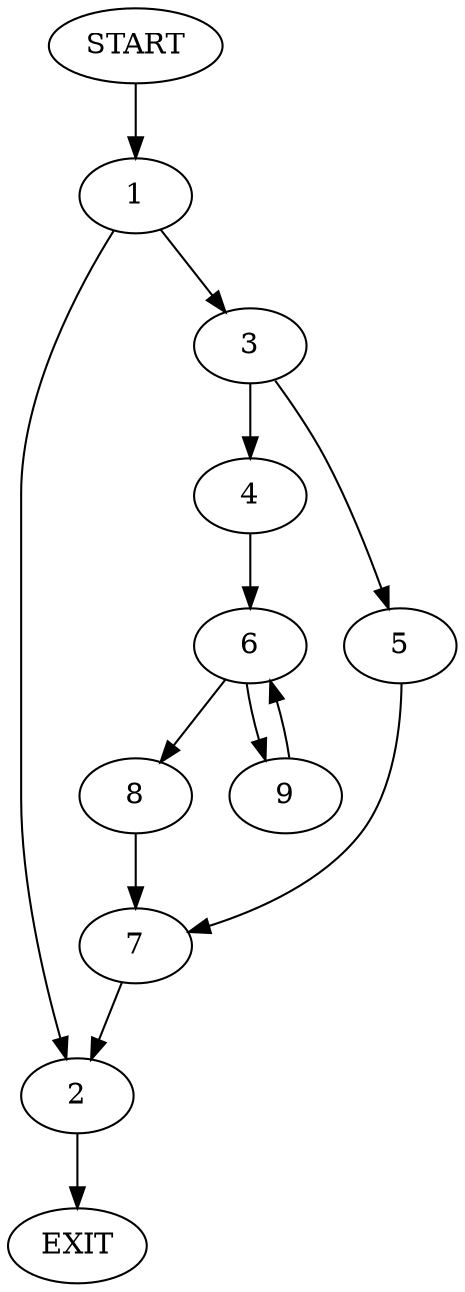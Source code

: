 digraph {
0 [label="START"]
10 [label="EXIT"]
0 -> 1
1 -> 2
1 -> 3
3 -> 4
3 -> 5
2 -> 10
4 -> 6
5 -> 7
7 -> 2
6 -> 8
6 -> 9
8 -> 7
9 -> 6
}
